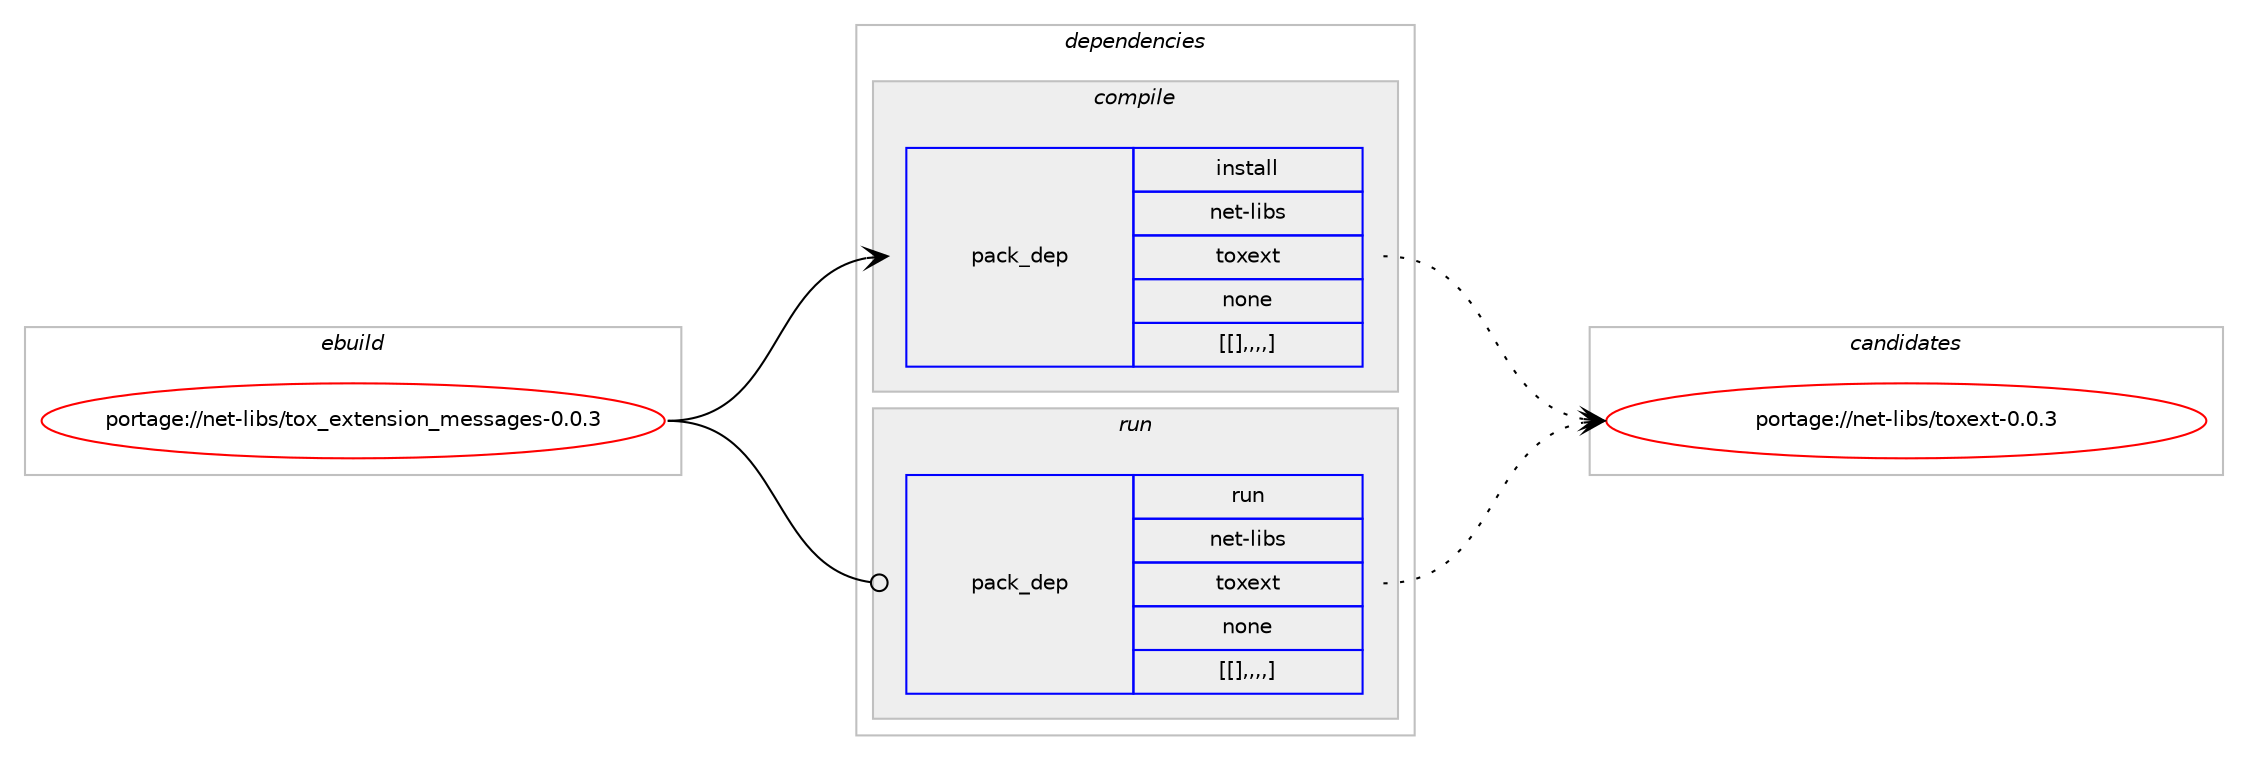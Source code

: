 digraph prolog {

# *************
# Graph options
# *************

newrank=true;
concentrate=true;
compound=true;
graph [rankdir=LR,fontname=Helvetica,fontsize=10,ranksep=1.5];#, ranksep=2.5, nodesep=0.2];
edge  [arrowhead=vee];
node  [fontname=Helvetica,fontsize=10];

# **********
# The ebuild
# **********

subgraph cluster_leftcol {
color=gray;
label=<<i>ebuild</i>>;
id [label="portage://net-libs/tox_extension_messages-0.0.3", color=red, width=4, href="../net-libs/tox_extension_messages-0.0.3.svg"];
}

# ****************
# The dependencies
# ****************

subgraph cluster_midcol {
color=gray;
label=<<i>dependencies</i>>;
subgraph cluster_compile {
fillcolor="#eeeeee";
style=filled;
label=<<i>compile</i>>;
subgraph pack272142 {
dependency373708 [label=<<TABLE BORDER="0" CELLBORDER="1" CELLSPACING="0" CELLPADDING="4" WIDTH="220"><TR><TD ROWSPAN="6" CELLPADDING="30">pack_dep</TD></TR><TR><TD WIDTH="110">install</TD></TR><TR><TD>net-libs</TD></TR><TR><TD>toxext</TD></TR><TR><TD>none</TD></TR><TR><TD>[[],,,,]</TD></TR></TABLE>>, shape=none, color=blue];
}
id:e -> dependency373708:w [weight=20,style="solid",arrowhead="vee"];
}
subgraph cluster_compileandrun {
fillcolor="#eeeeee";
style=filled;
label=<<i>compile and run</i>>;
}
subgraph cluster_run {
fillcolor="#eeeeee";
style=filled;
label=<<i>run</i>>;
subgraph pack272143 {
dependency373709 [label=<<TABLE BORDER="0" CELLBORDER="1" CELLSPACING="0" CELLPADDING="4" WIDTH="220"><TR><TD ROWSPAN="6" CELLPADDING="30">pack_dep</TD></TR><TR><TD WIDTH="110">run</TD></TR><TR><TD>net-libs</TD></TR><TR><TD>toxext</TD></TR><TR><TD>none</TD></TR><TR><TD>[[],,,,]</TD></TR></TABLE>>, shape=none, color=blue];
}
id:e -> dependency373709:w [weight=20,style="solid",arrowhead="odot"];
}
}

# **************
# The candidates
# **************

subgraph cluster_choices {
rank=same;
color=gray;
label=<<i>candidates</i>>;

subgraph choice272142 {
color=black;
nodesep=1;
choice110101116451081059811547116111120101120116454846484651 [label="portage://net-libs/toxext-0.0.3", color=red, width=4,href="../net-libs/toxext-0.0.3.svg"];
dependency373708:e -> choice110101116451081059811547116111120101120116454846484651:w [style=dotted,weight="100"];
}
subgraph choice272143 {
color=black;
nodesep=1;
choice110101116451081059811547116111120101120116454846484651 [label="portage://net-libs/toxext-0.0.3", color=red, width=4,href="../net-libs/toxext-0.0.3.svg"];
dependency373709:e -> choice110101116451081059811547116111120101120116454846484651:w [style=dotted,weight="100"];
}
}

}
